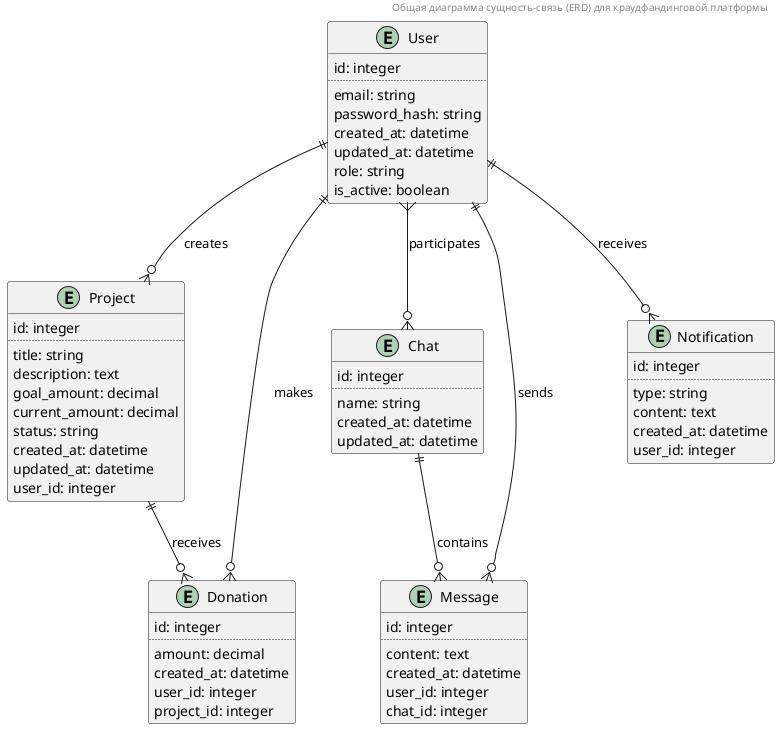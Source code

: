 @startuml erd_Overview
' Общая диаграмма сущность-связь (ERD) для краудфандинговой платформы
' Включает сущности из User DB, Project DB, Payment DB и Chat DB
Header Общая диаграмма сущность-связь (ERD) для краудфандинговой платформы
entity User {
  id: integer
  ..
  email: string
  password_hash: string
  created_at: datetime
  updated_at: datetime
  role: string
  is_active: boolean
}

entity Project {
  id: integer
  ..
  title: string
  description: text
  goal_amount: decimal
  current_amount: decimal
  status: string
  created_at: datetime
  updated_at: datetime
  user_id: integer
}

entity Donation {
  id: integer
  ..
  amount: decimal
  created_at: datetime
  user_id: integer
  project_id: integer
}

entity Chat {
  id: integer
  ..
  name: string
  created_at: datetime
  updated_at: datetime
}

entity Message {
  id: integer
  ..
  content: text
  created_at: datetime
  user_id: integer
  chat_id: integer
}

entity Notification {
  id: integer
  ..
  type: string
  content: text
  created_at: datetime
  user_id: integer
}

' Связи
User ||--o{ Project : "creates"
User ||--o{ Donation : "makes"
Project ||--o{ Donation : "receives"
User }--o{ Chat : "participates"
Chat ||--o{ Message : "contains"
User ||--o{ Message : "sends"
User ||--o{ Notification : "receives"
@enduml